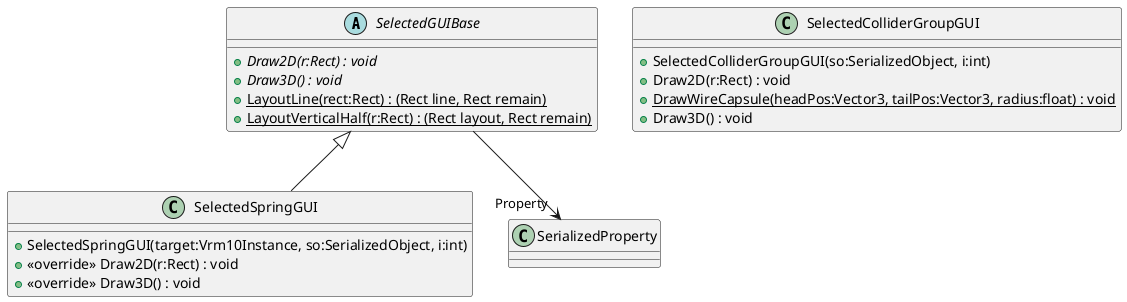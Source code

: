 @startuml
abstract class SelectedGUIBase {
    + {abstract} Draw2D(r:Rect) : void
    + {abstract} Draw3D() : void
    + {static} LayoutLine(rect:Rect) : (Rect line, Rect remain)
    + {static} LayoutVerticalHalf(r:Rect) : (Rect layout, Rect remain)
}
class SelectedColliderGroupGUI {
    + SelectedColliderGroupGUI(so:SerializedObject, i:int)
    + Draw2D(r:Rect) : void
    + {static} DrawWireCapsule(headPos:Vector3, tailPos:Vector3, radius:float) : void
    + Draw3D() : void
}
class SelectedSpringGUI {
    + SelectedSpringGUI(target:Vrm10Instance, so:SerializedObject, i:int)
    + <<override>> Draw2D(r:Rect) : void
    + <<override>> Draw3D() : void
}
SelectedGUIBase --> "Property" SerializedProperty
SelectedGUIBase <|-- SelectedSpringGUI
@enduml

